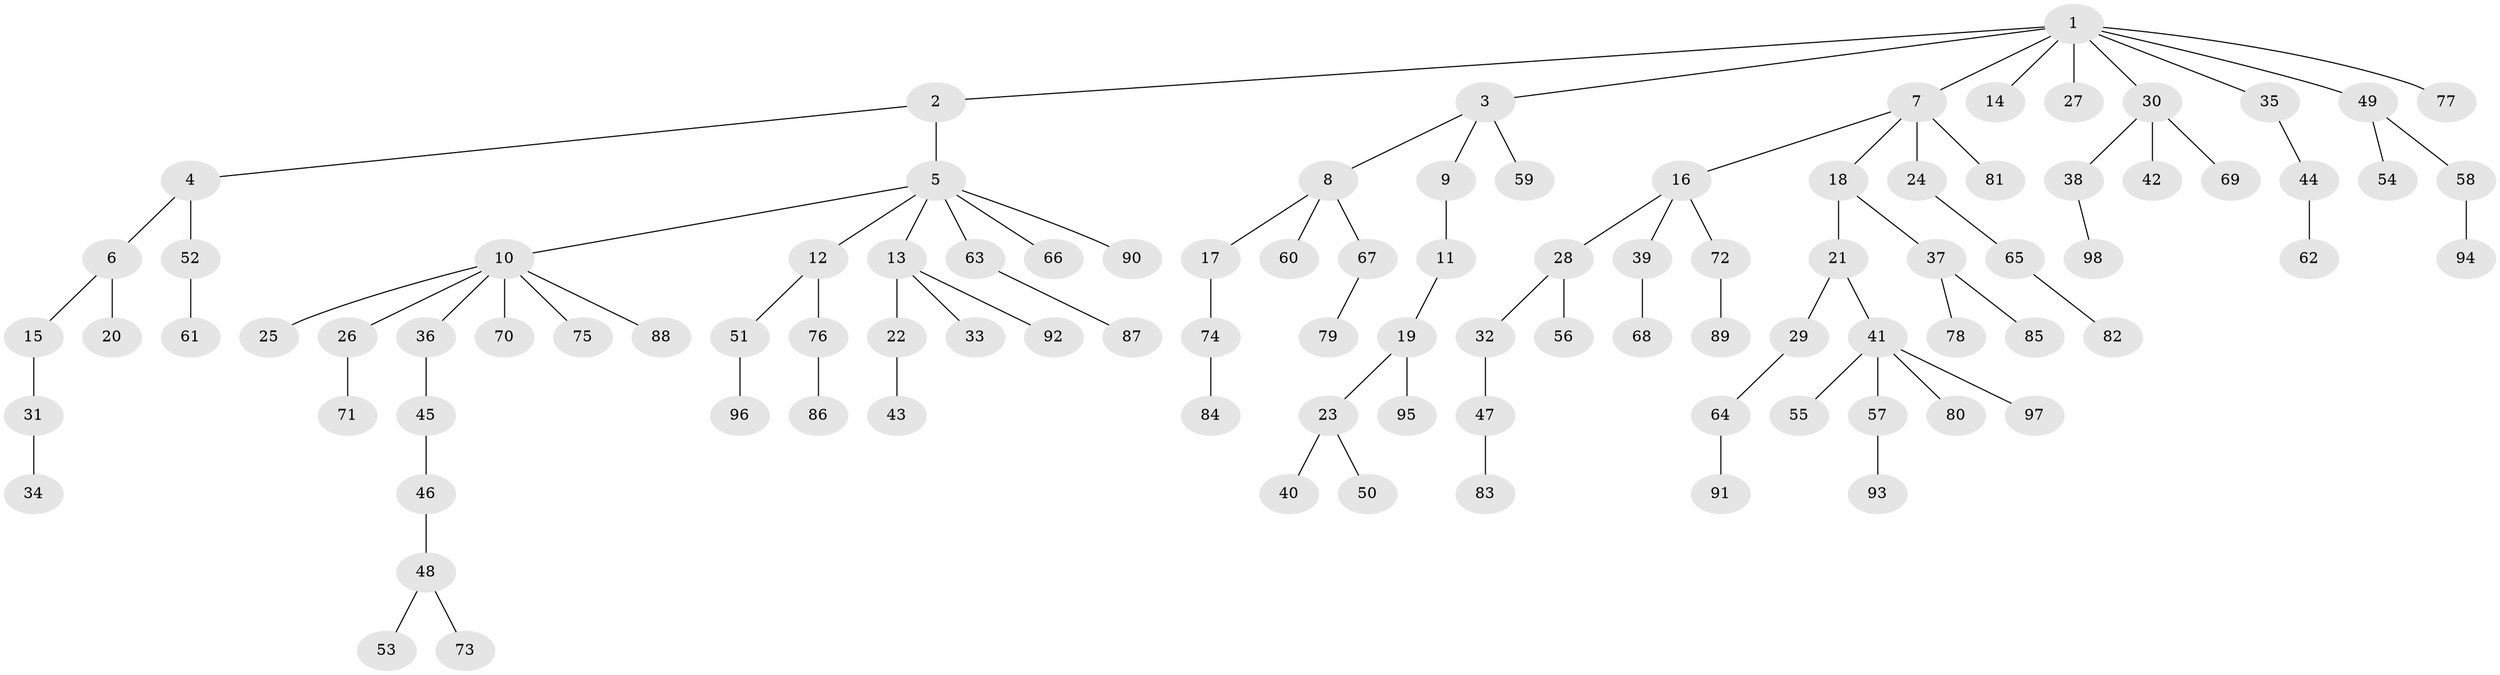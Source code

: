 // Generated by graph-tools (version 1.1) at 2025/11/02/27/25 16:11:27]
// undirected, 98 vertices, 97 edges
graph export_dot {
graph [start="1"]
  node [color=gray90,style=filled];
  1;
  2;
  3;
  4;
  5;
  6;
  7;
  8;
  9;
  10;
  11;
  12;
  13;
  14;
  15;
  16;
  17;
  18;
  19;
  20;
  21;
  22;
  23;
  24;
  25;
  26;
  27;
  28;
  29;
  30;
  31;
  32;
  33;
  34;
  35;
  36;
  37;
  38;
  39;
  40;
  41;
  42;
  43;
  44;
  45;
  46;
  47;
  48;
  49;
  50;
  51;
  52;
  53;
  54;
  55;
  56;
  57;
  58;
  59;
  60;
  61;
  62;
  63;
  64;
  65;
  66;
  67;
  68;
  69;
  70;
  71;
  72;
  73;
  74;
  75;
  76;
  77;
  78;
  79;
  80;
  81;
  82;
  83;
  84;
  85;
  86;
  87;
  88;
  89;
  90;
  91;
  92;
  93;
  94;
  95;
  96;
  97;
  98;
  1 -- 2;
  1 -- 3;
  1 -- 7;
  1 -- 14;
  1 -- 27;
  1 -- 30;
  1 -- 35;
  1 -- 49;
  1 -- 77;
  2 -- 4;
  2 -- 5;
  3 -- 8;
  3 -- 9;
  3 -- 59;
  4 -- 6;
  4 -- 52;
  5 -- 10;
  5 -- 12;
  5 -- 13;
  5 -- 63;
  5 -- 66;
  5 -- 90;
  6 -- 15;
  6 -- 20;
  7 -- 16;
  7 -- 18;
  7 -- 24;
  7 -- 81;
  8 -- 17;
  8 -- 60;
  8 -- 67;
  9 -- 11;
  10 -- 25;
  10 -- 26;
  10 -- 36;
  10 -- 70;
  10 -- 75;
  10 -- 88;
  11 -- 19;
  12 -- 51;
  12 -- 76;
  13 -- 22;
  13 -- 33;
  13 -- 92;
  15 -- 31;
  16 -- 28;
  16 -- 39;
  16 -- 72;
  17 -- 74;
  18 -- 21;
  18 -- 37;
  19 -- 23;
  19 -- 95;
  21 -- 29;
  21 -- 41;
  22 -- 43;
  23 -- 40;
  23 -- 50;
  24 -- 65;
  26 -- 71;
  28 -- 32;
  28 -- 56;
  29 -- 64;
  30 -- 38;
  30 -- 42;
  30 -- 69;
  31 -- 34;
  32 -- 47;
  35 -- 44;
  36 -- 45;
  37 -- 78;
  37 -- 85;
  38 -- 98;
  39 -- 68;
  41 -- 55;
  41 -- 57;
  41 -- 80;
  41 -- 97;
  44 -- 62;
  45 -- 46;
  46 -- 48;
  47 -- 83;
  48 -- 53;
  48 -- 73;
  49 -- 54;
  49 -- 58;
  51 -- 96;
  52 -- 61;
  57 -- 93;
  58 -- 94;
  63 -- 87;
  64 -- 91;
  65 -- 82;
  67 -- 79;
  72 -- 89;
  74 -- 84;
  76 -- 86;
}
